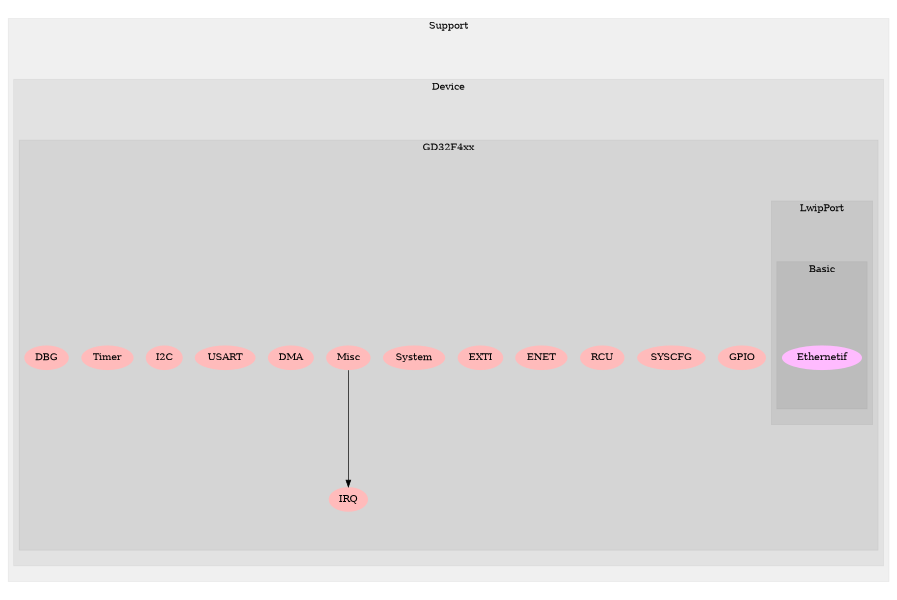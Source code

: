 digraph G {
size="6,4";
ratio="fill";
subgraph cluster_0 {
label="Support";
color="#0000000F";
style="filled";
subgraph cluster_1 {
label="Device";
color="#0000000F";
style="filled";
subgraph cluster_2 {
label="GD32F4xx";
color="#0000000F";
style="filled";
u0[label="GPIO",style="filled",fillcolor="#ffbbbb",penwidth="0"];
u1[label="SYSCFG",style="filled",fillcolor="#ffbbbb",penwidth="0"];
u3[label="RCU",style="filled",fillcolor="#ffbbbb",penwidth="0"];
u4[label="ENET",style="filled",fillcolor="#ffbbbb",penwidth="0"];
u5[label="EXTI",style="filled",fillcolor="#ffbbbb",penwidth="0"];
u6[label="System",style="filled",fillcolor="#ffbbbb",penwidth="0"];
u7[label="Misc",style="filled",fillcolor="#ffbbbb",penwidth="0"];
u8[label="IRQ",style="filled",fillcolor="#ffbbbb",penwidth="0"];
u9[label="DMA",style="filled",fillcolor="#ffbbbb",penwidth="0"];
u10[label="USART",style="filled",fillcolor="#ffbbbb",penwidth="0"];
u11[label="I2C",style="filled",fillcolor="#ffbbbb",penwidth="0"];
u12[label="Timer",style="filled",fillcolor="#ffbbbb",penwidth="0"];
u13[label="DBG",style="filled",fillcolor="#ffbbbb",penwidth="0"];
subgraph cluster_3 {
label="LwipPort";
color="#0000000F";
style="filled";
subgraph cluster_4 {
label="Basic";
color="#0000000F";
style="filled";
u2[label="Ethernetif",style="filled",fillcolor="#ffbbff",penwidth="0"];

}

}

}

}

}
u7 -> u8;

}
